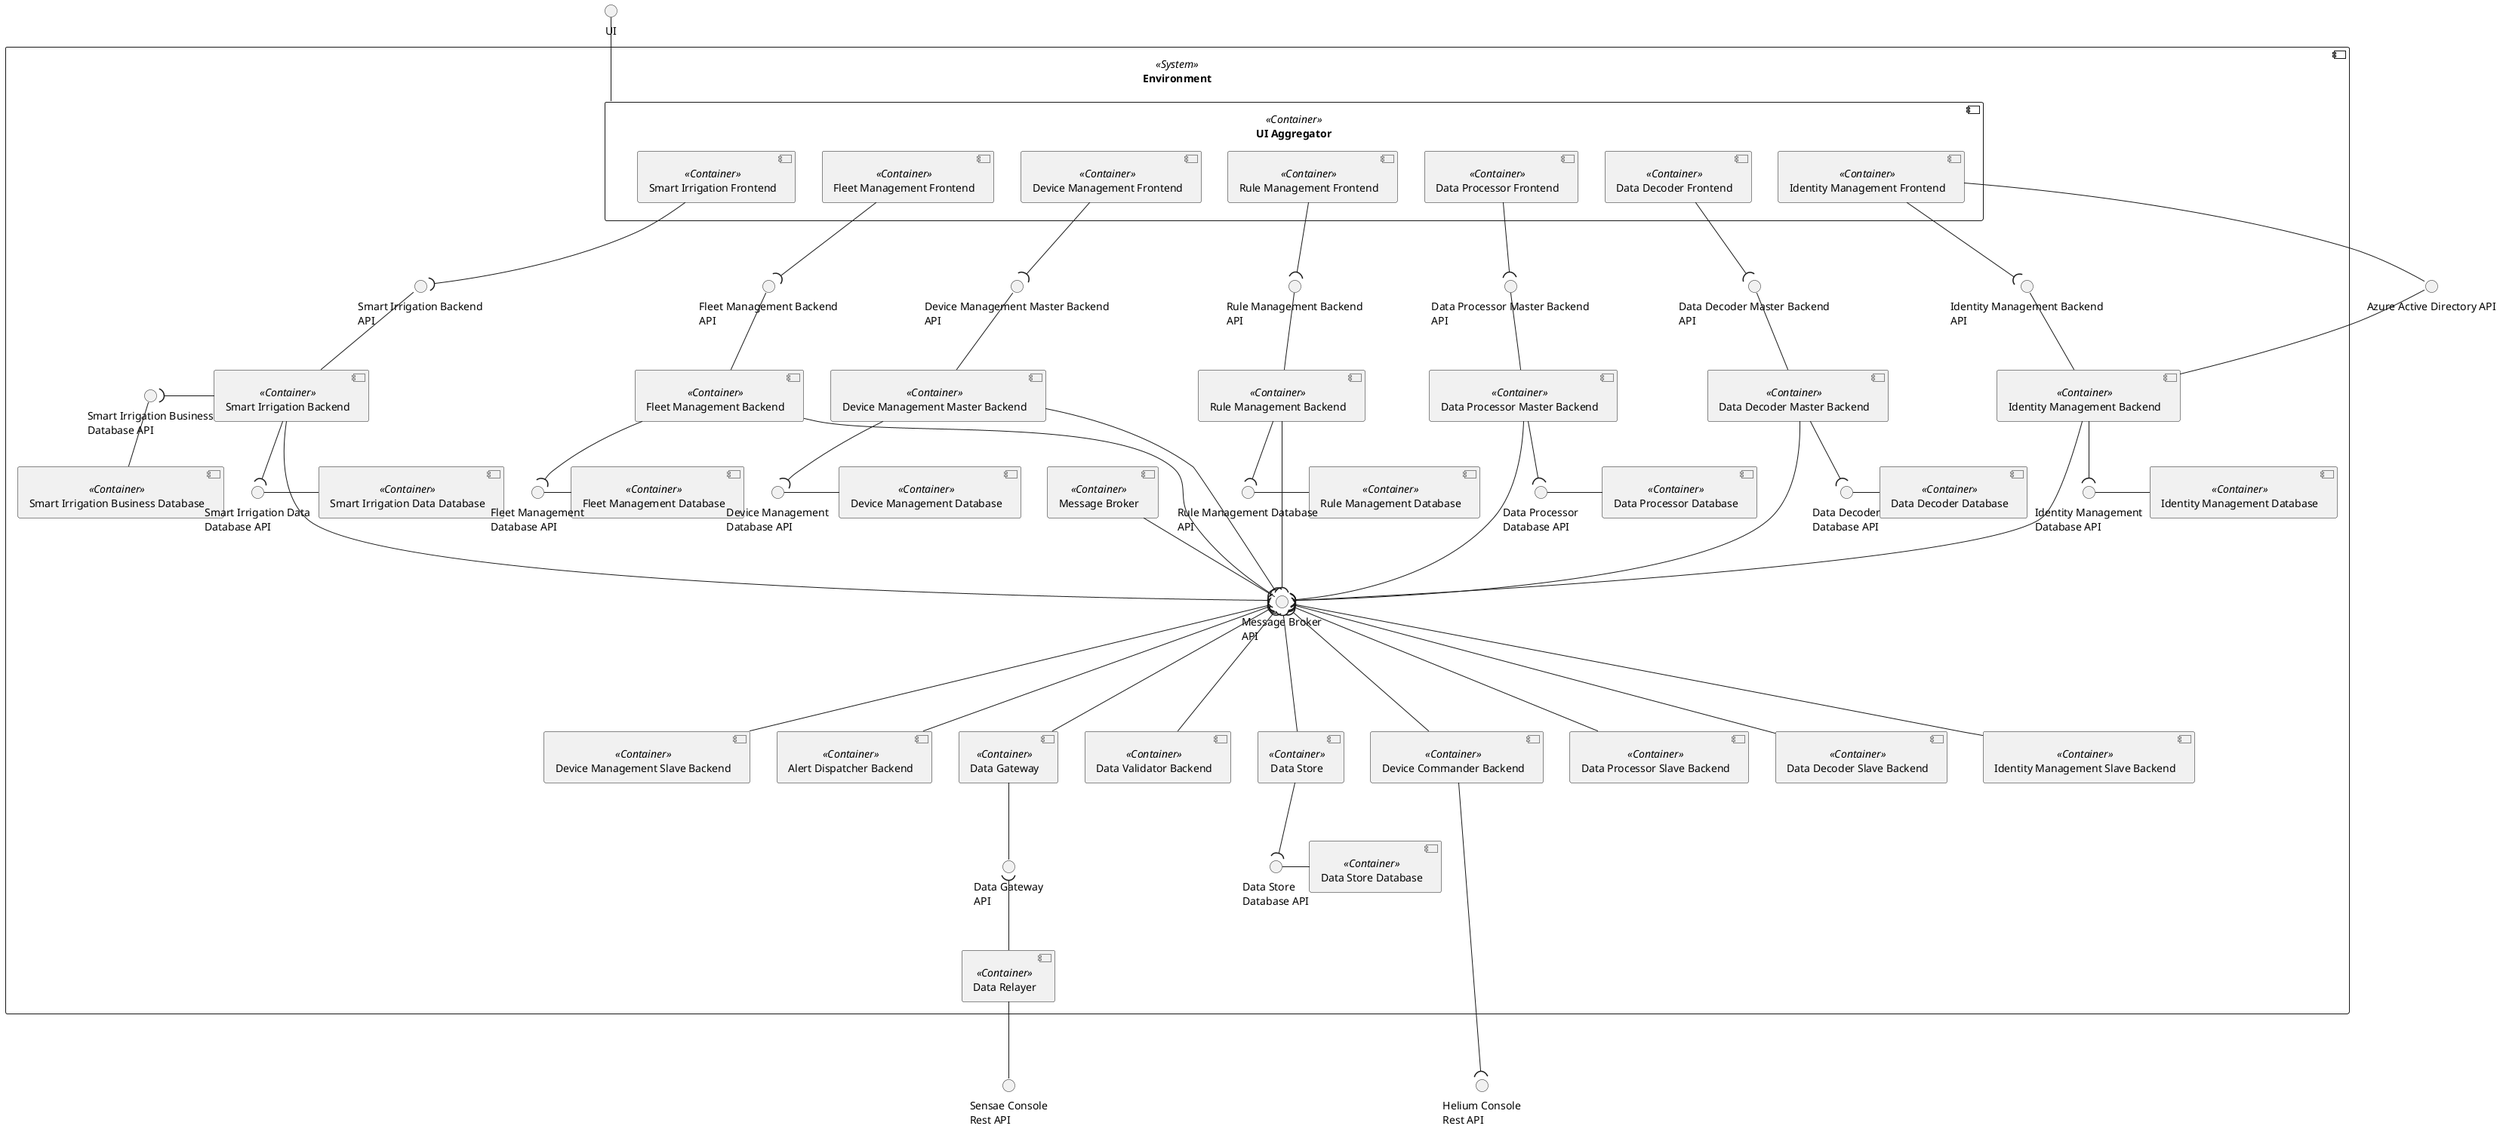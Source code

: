 @startuml logical-view-level2

skinparam Monochrome true
skinparam sequenceMessageAlign center
skinparam Shadowing false
skinparam componentStyle uml2
skinparam packageStyle rectangle

interface "UI" as UI

interface "Sensae Console\nRest API" as IN_ENDPOINT
interface "Helium Console\nRest API" as OUT_ENDPOINT

interface "Azure Active Directory API" as AUTH_ENDPOINT

component "Environment" <<System>> {
    component "UI Aggregator" as UIAG <<Container>> {
        component "Fleet Management Frontend" as LTF <<Container>> 
        component "Smart Irrigation Frontend" as SIF <<Container>>
        component "Device Management Frontend" as DRF <<Container>>
        component "Data Processor Frontend" as DPF <<Container>>
        component "Data Decoder Frontend" as DDF <<Container>>
        component "Identity Management Frontend" as IAMF <<Container>>
        component "Rule Management Frontend" as RULE_MAN_FRONT <<Container>>
    }
    component "Fleet Management Backend" as LTB <<Container>>
    component "Smart Irrigation Backend" as SIB <<Container>>
    component "Message Broker" as MB <<Container>>
    component "Device Management Master Backend" as DRB <<Container>>
    component "Device Management Slave Backend" as DRSB <<Container>>
    component "Data Gateway" as DDG <<Container>>
    component "Data Relayer" as DR <<Container>>
    component "Data Processor Slave Backend" as DPSB <<Container>>
    component "Data Processor Master Backend" as DPB <<Container>>
    component "Data Decoder Slave Backend" as DDSB <<Container>>
    component "Data Decoder Master Backend" as DDB <<Container>>
    component "Data Validator Backend" as DVB <<Container>>
    component "Device Management Database" as DRDB <<Container>>
    component "Data Processor Database" as DPDB <<Container>>
    component "Data Decoder Database" as DDDB <<Container>>
    component "Identity Management Database" as IAMDB <<Container>>
    component "Data Store" as DS <<Container>>
    component "Fleet Management Database" as QUESTDB <<Container>>
    component "Data Store Database" as MONGODB <<Container>>
    component "Smart Irrigation Data Database" as SIDDB <<Container>>
    component "Smart Irrigation Business Database" as SIBDB <<Container>>
    component "Identity Management Backend" as IAMB <<Container>>
    component "Identity Management Slave Backend" as IAMSB <<Container>>
    component "Device Commander Backend" as DCB <<Container>>
    component "Rule Management Backend" as RULE_MAN_BACK <<Container>>
    component "Rule Management Database" as RULE_MAN_DB <<Container>>
    component "Alert Dispatcher Backend" as ALERT_BACK <<Container>>

    interface "Message Broker\nAPI" as MB_API
    interface "Fleet Management Backend\nAPI" as LTB_API
    interface "Smart Irrigation Backend\nAPI" as SIB_API
    interface "Device Management Master Backend\nAPI" as DRB_API
    interface "Data Processor Master Backend\nAPI" as DPB_API
    interface "Data Decoder Master Backend\nAPI" as DDMB_API
    interface "Device Management\nDatabase API" as DRDB_API
    interface "Data Processor\nDatabase API" as DPDB_API
    interface "Data Decoder\nDatabase API" as DDDB_API
    interface "Identity Management\nDatabase API" as IAMDB_API
    interface "Fleet Management\nDatabase API" as QUESTDB_API
    interface "Data Store\nDatabase API" as MONGODB_API
    interface "Smart Irrigation Data\nDatabase API" as SIDDB_API
    interface "Smart Irrigation Business\nDatabase API" as SIBDB_API
    interface "Data Gateway\nAPI" as DDG_API
    interface "Identity Management Backend\nAPI" as IAMB_API
    interface "Rule Management Backend\nAPI" as RULE_MAN_BACK_API
    interface "Rule Management Database\nAPI" as RULE_MAN_DB_API

    LTB --( QUESTDB_API
    RULE_MAN_BACK --( RULE_MAN_DB_API
    SIB --( SIDDB_API
    SIBDB_API )- SIB
    DS --( MONGODB_API
    DDG -- DDG_API
    DPB_API -- DPB
    DDMB_API -- DDB
    DRB_API -- DRB
    MB -- MB_API
    DRDB_API - DRDB
    DPDB_API - DPDB
    DDDB_API - DDDB
    IAMDB_API - IAMDB
    LTB_API -- LTB
    SIB_API -- SIB
    IAMB_API -- IAMB
    RULE_MAN_BACK_API -- RULE_MAN_BACK
    UI -- UIAG
    MONGODB_API - MONGODB
    QUESTDB_API - QUESTDB
    RULE_MAN_DB_API - RULE_MAN_DB
    SIDDB_API - SIDDB
    SIBDB_API -- SIBDB
    DRB --( DRDB_API
    DRDB_API )-[hidden]- DRSB
    DPB --( DPDB_API
    DDB --( DDDB_API
    DPDB_API )-[hidden]- DPSB
    DDDB_API )-[hidden]- DDSB
    IAMB --( IAMDB_API
    IAMDB_API )-[hidden]- IAMSB
    LTF --( LTB_API
    SIF --( SIB_API
    DPF --( DPB_API
    DDF --( DDMB_API
    DRF --( DRB_API
    IAMF --( IAMB_API
    RULE_MAN_FRONT --( RULE_MAN_BACK_API
    
    LTB ---( MB_API
    SIB ---( MB_API
    DRB ---( MB_API
    DPB ---( MB_API
    DDB ---( MB_API
    IAMB ---( MB_API
    RULE_MAN_BACK ---( MB_API
    MB_API )--- DS
    MB_API )--- DDG
    MB_API )--- DVB
    MB_API )--- DRSB
    MB_API )--- DPSB
    MB_API )--- DDSB
    MB_API )--- IAMSB
    MB_API )--- DCB
    MB_API )--- ALERT_BACK

    DR -- IN_ENDPOINT
    DDG_API )-- DR
    DCB ----( OUT_ENDPOINT
    IAMF -- AUTH_ENDPOINT
    AUTH_ENDPOINT -- IAMB

    IAMB --[hidden]- IAMSB
    DRB --[hidden]- DRSB
    DDB --[hidden]- DDSB
    DPB --[hidden]- DPSB

    LTF -[hidden] DRF
    SIF -[hidden] LTF
    LTB -[hidden] DRB
    SIB -[hidden] LTB

    DRDB -[hidden] MB

}

@enduml
